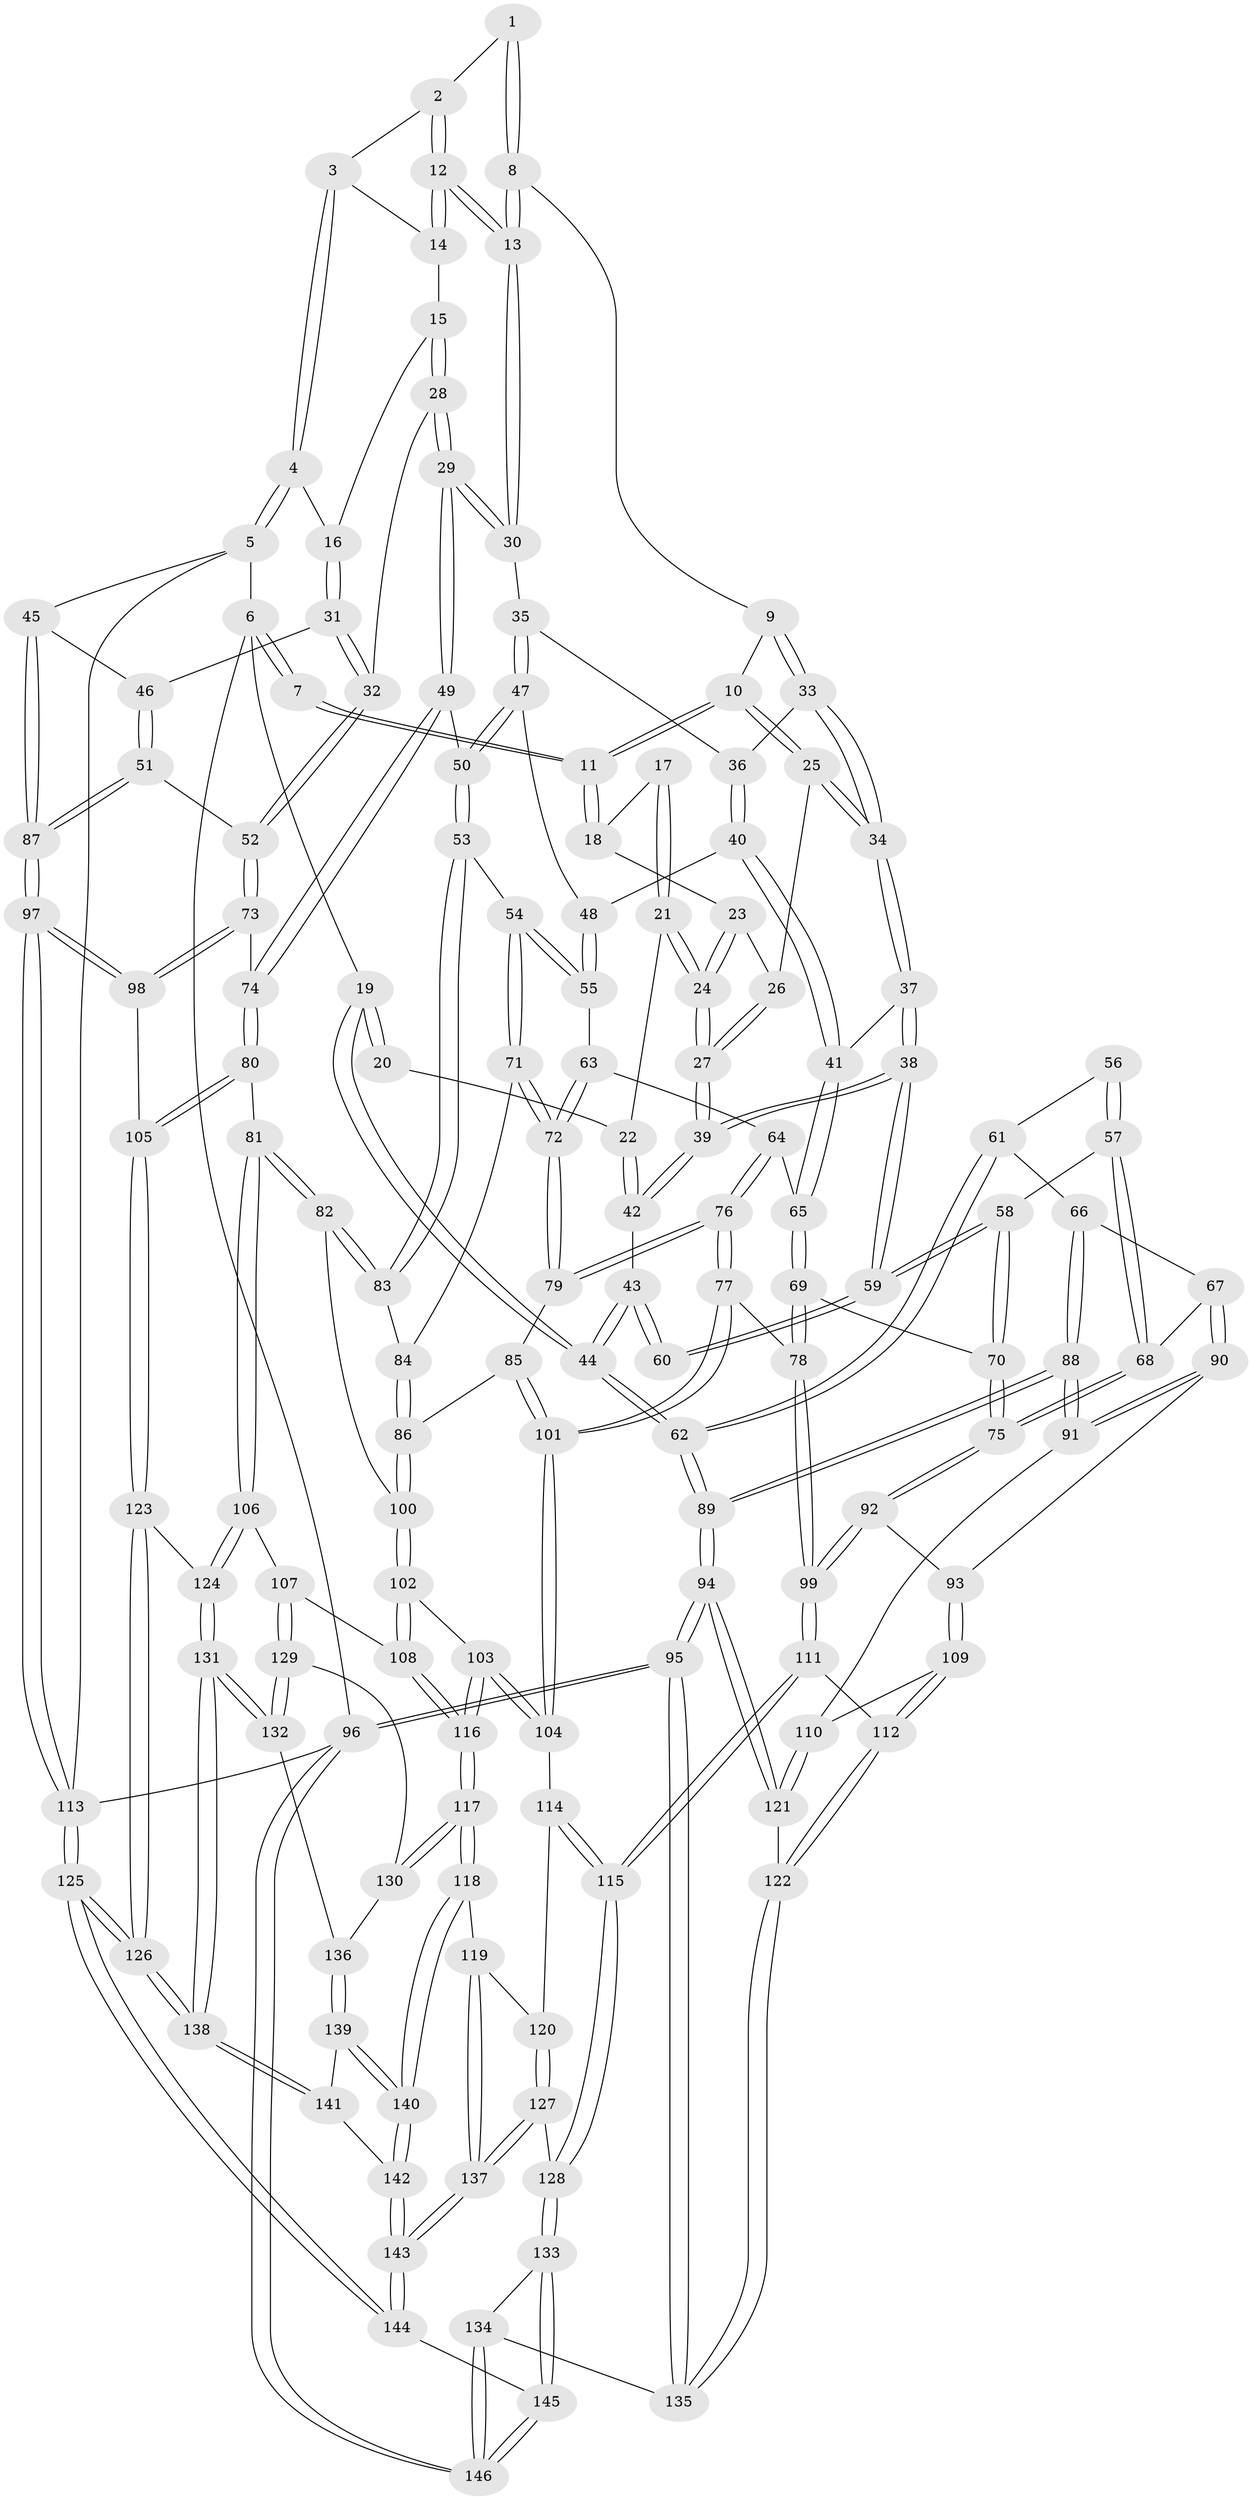 // coarse degree distribution, {3: 0.16304347826086957, 4: 0.391304347826087, 5: 0.33695652173913043, 6: 0.09782608695652174, 2: 0.010869565217391304}
// Generated by graph-tools (version 1.1) at 2025/24/03/03/25 07:24:38]
// undirected, 146 vertices, 362 edges
graph export_dot {
graph [start="1"]
  node [color=gray90,style=filled];
  1 [pos="+0.48384515873428496+0"];
  2 [pos="+0.4965748991713555+0"];
  3 [pos="+0.5771515369875279+0"];
  4 [pos="+1+0"];
  5 [pos="+1+0"];
  6 [pos="+0+0"];
  7 [pos="+0.3735605826014946+0"];
  8 [pos="+0.449817325520843+0.1604569792632388"];
  9 [pos="+0.4178838093487649+0.16835398791471515"];
  10 [pos="+0.32110798901442944+0.10568159544211819"];
  11 [pos="+0.3045381174898594+0.067776344208123"];
  12 [pos="+0.5572999712680435+0.17874379741502114"];
  13 [pos="+0.5548373222001859+0.18835200418327447"];
  14 [pos="+0.6764150027578396+0.0732582039650423"];
  15 [pos="+0.7536360811324859+0.1351509695091593"];
  16 [pos="+0.9277730904089345+0"];
  17 [pos="+0.1834682214824141+0.09182286551533576"];
  18 [pos="+0.2308789450199005+0.09902057350774163"];
  19 [pos="+0+0"];
  20 [pos="+0.07901957862360671+0.06224688465868428"];
  21 [pos="+0.1365069248162332+0.20845675932298005"];
  22 [pos="+0.12496313883326265+0.20397844131832513"];
  23 [pos="+0.2294848807702258+0.10282490770806087"];
  24 [pos="+0.1406933873964056+0.2106180776326353"];
  25 [pos="+0.30309257485433666+0.1843761242525113"];
  26 [pos="+0.2198046398592651+0.19112969112432024"];
  27 [pos="+0.18506533918101606+0.2515558555444891"];
  28 [pos="+0.7442819127647896+0.3013315399890773"];
  29 [pos="+0.7270268379110153+0.31149803486517"];
  30 [pos="+0.5631038774812228+0.20924322612588592"];
  31 [pos="+0.8731058016534987+0.26353602239936247"];
  32 [pos="+0.8079106991532702+0.305033888203047"];
  33 [pos="+0.40702876978054653+0.21137026389279573"];
  34 [pos="+0.30269123330381076+0.23115612834910418"];
  35 [pos="+0.49534417424412847+0.2786153181387536"];
  36 [pos="+0.408523496642944+0.2231345285508445"];
  37 [pos="+0.2745029881462021+0.318527574111814"];
  38 [pos="+0.22288652747052926+0.3271733897084785"];
  39 [pos="+0.21754429247677404+0.31917684517194983"];
  40 [pos="+0.36553899228727893+0.3355031285289694"];
  41 [pos="+0.3449154575129318+0.34525561077347294"];
  42 [pos="+0+0.25724028863981396"];
  43 [pos="+0+0.27203495305782316"];
  44 [pos="+0+0.23604927935040254"];
  45 [pos="+1+0.11974844235505352"];
  46 [pos="+1+0.23997443718768446"];
  47 [pos="+0.4778883978403365+0.316794497500255"];
  48 [pos="+0.4709503169705908+0.32896965059742905"];
  49 [pos="+0.720550115729731+0.3249921811531069"];
  50 [pos="+0.7058007380195896+0.3392346704201837"];
  51 [pos="+0.9447073970347623+0.42670811131669784"];
  52 [pos="+0.9306743482714649+0.42441318538065487"];
  53 [pos="+0.702981095120213+0.3421801548027804"];
  54 [pos="+0.6400839642332369+0.3836125013752227"];
  55 [pos="+0.5108451829422435+0.39149546747978864"];
  56 [pos="+0.0396047263889265+0.3515931976517294"];
  57 [pos="+0.1695559949358275+0.39940861547851764"];
  58 [pos="+0.20612952244271912+0.3617606190956168"];
  59 [pos="+0.2181275171348472+0.33391944601294404"];
  60 [pos="+0.019151041495173785+0.3251829692001755"];
  61 [pos="+0.06260778999751407+0.4132406076080487"];
  62 [pos="+0+0.4320085717485531"];
  63 [pos="+0.5054751632527723+0.4037747812442601"];
  64 [pos="+0.37866474411286855+0.4271241310227755"];
  65 [pos="+0.36181777127751114+0.4096345746796241"];
  66 [pos="+0.09087830136335848+0.45068402364887206"];
  67 [pos="+0.09630768527247162+0.45235273873602083"];
  68 [pos="+0.1633613423953291+0.4087721716633174"];
  69 [pos="+0.286966130188715+0.49988748082753964"];
  70 [pos="+0.2739251063450111+0.4989566790277784"];
  71 [pos="+0.612587910983119+0.44789417504724854"];
  72 [pos="+0.4974611156031415+0.4581575233038225"];
  73 [pos="+0.8971716160588532+0.4679068035019719"];
  74 [pos="+0.7984627205987741+0.5293325732276611"];
  75 [pos="+0.20379217464687585+0.5490100914055954"];
  76 [pos="+0.42565080998384025+0.5116589577334938"];
  77 [pos="+0.4083875232501168+0.5782086320960615"];
  78 [pos="+0.37133970042725767+0.5771649494022268"];
  79 [pos="+0.4950828836226125+0.468312953917781"];
  80 [pos="+0.7792570925518371+0.623155921297883"];
  81 [pos="+0.7788370396584865+0.6233105020522824"];
  82 [pos="+0.6827840109451042+0.5597737176983449"];
  83 [pos="+0.6837391942463721+0.5294248773104588"];
  84 [pos="+0.6115741172072336+0.4509354048761956"];
  85 [pos="+0.5688301541550864+0.5198488361054951"];
  86 [pos="+0.5826064797453435+0.5226659930994126"];
  87 [pos="+1+0.5184417280099451"];
  88 [pos="+0+0.5218173996499849"];
  89 [pos="+0+0.5175609871259363"];
  90 [pos="+0.1031491425095599+0.5339784468635612"];
  91 [pos="+0+0.5692159203992184"];
  92 [pos="+0.19632754088912968+0.5626584714135507"];
  93 [pos="+0.15666230415842106+0.5778095570115613"];
  94 [pos="+0+0.7890256159989638"];
  95 [pos="+0+1"];
  96 [pos="+0+1"];
  97 [pos="+1+0.6652276923032249"];
  98 [pos="+0.9157783719426104+0.6423131127537258"];
  99 [pos="+0.28041357056590205+0.6319928333747662"];
  100 [pos="+0.6043370144272189+0.5556493295115315"];
  101 [pos="+0.4295101311972712+0.6032913352744584"];
  102 [pos="+0.5657565240879763+0.6418304666827321"];
  103 [pos="+0.5166478707799526+0.6579850369219002"];
  104 [pos="+0.43670075931086794+0.6177220475185573"];
  105 [pos="+0.8659839341511837+0.6477619926602461"];
  106 [pos="+0.7301628332112026+0.6865852129256775"];
  107 [pos="+0.6973717126543764+0.7090733144357605"];
  108 [pos="+0.6349306141737784+0.6845116159677106"];
  109 [pos="+0.12988762555045105+0.6470099135934222"];
  110 [pos="+0.08215723501905713+0.666836618542828"];
  111 [pos="+0.2644112542825812+0.731533310222495"];
  112 [pos="+0.17189213833149486+0.6884023781928374"];
  113 [pos="+1+1"];
  114 [pos="+0.4075547560095136+0.676941745114261"];
  115 [pos="+0.26690958265477394+0.7370785969368305"];
  116 [pos="+0.5198237222097254+0.788743798402254"];
  117 [pos="+0.5190119048995503+0.796872826221866"];
  118 [pos="+0.5141433792112501+0.8044880255497772"];
  119 [pos="+0.47341870022380816+0.7943748941142563"];
  120 [pos="+0.41621385678616707+0.7505757998745368"];
  121 [pos="+0.02699902022910733+0.7756607134270759"];
  122 [pos="+0.0983123664230556+0.8273338423280057"];
  123 [pos="+0.8624250895665082+0.7390927396621025"];
  124 [pos="+0.8135063809076175+0.8126172837302037"];
  125 [pos="+1+1"];
  126 [pos="+1+1"];
  127 [pos="+0.2728422553603686+0.812449623510977"];
  128 [pos="+0.27224237221653236+0.8121729036895574"];
  129 [pos="+0.6935980293455738+0.7197370345761552"];
  130 [pos="+0.5731609822192537+0.7855634806483315"];
  131 [pos="+0.8208171098848155+0.932075056639191"];
  132 [pos="+0.6935766360024049+0.8087259905175269"];
  133 [pos="+0.18432886472339888+0.8630161357044729"];
  134 [pos="+0.13155575330624+0.861222060689194"];
  135 [pos="+0.12932420525868527+0.8604052345333085"];
  136 [pos="+0.6633816219306847+0.8284363736277671"];
  137 [pos="+0.32992549333635796+0.8619748904514414"];
  138 [pos="+0.83903194326275+0.9700763227787047"];
  139 [pos="+0.6467655463681261+0.8494213001430627"];
  140 [pos="+0.5303390979398332+0.9135888424807174"];
  141 [pos="+0.697461024716246+0.9382227440053141"];
  142 [pos="+0.5247503085059935+0.944424298684539"];
  143 [pos="+0.4519702747230266+1"];
  144 [pos="+0.4393088099610306+1"];
  145 [pos="+0.2972677729440917+1"];
  146 [pos="+0.07596238090585104+1"];
  1 -- 2;
  1 -- 8;
  1 -- 8;
  2 -- 3;
  2 -- 12;
  2 -- 12;
  3 -- 4;
  3 -- 4;
  3 -- 14;
  4 -- 5;
  4 -- 5;
  4 -- 16;
  5 -- 6;
  5 -- 45;
  5 -- 113;
  6 -- 7;
  6 -- 7;
  6 -- 19;
  6 -- 96;
  7 -- 11;
  7 -- 11;
  8 -- 9;
  8 -- 13;
  8 -- 13;
  9 -- 10;
  9 -- 33;
  9 -- 33;
  10 -- 11;
  10 -- 11;
  10 -- 25;
  10 -- 25;
  11 -- 18;
  11 -- 18;
  12 -- 13;
  12 -- 13;
  12 -- 14;
  12 -- 14;
  13 -- 30;
  13 -- 30;
  14 -- 15;
  15 -- 16;
  15 -- 28;
  15 -- 28;
  16 -- 31;
  16 -- 31;
  17 -- 18;
  17 -- 21;
  17 -- 21;
  18 -- 23;
  19 -- 20;
  19 -- 20;
  19 -- 44;
  19 -- 44;
  20 -- 22;
  21 -- 22;
  21 -- 24;
  21 -- 24;
  22 -- 42;
  22 -- 42;
  23 -- 24;
  23 -- 24;
  23 -- 26;
  24 -- 27;
  24 -- 27;
  25 -- 26;
  25 -- 34;
  25 -- 34;
  26 -- 27;
  26 -- 27;
  27 -- 39;
  27 -- 39;
  28 -- 29;
  28 -- 29;
  28 -- 32;
  29 -- 30;
  29 -- 30;
  29 -- 49;
  29 -- 49;
  30 -- 35;
  31 -- 32;
  31 -- 32;
  31 -- 46;
  32 -- 52;
  32 -- 52;
  33 -- 34;
  33 -- 34;
  33 -- 36;
  34 -- 37;
  34 -- 37;
  35 -- 36;
  35 -- 47;
  35 -- 47;
  36 -- 40;
  36 -- 40;
  37 -- 38;
  37 -- 38;
  37 -- 41;
  38 -- 39;
  38 -- 39;
  38 -- 59;
  38 -- 59;
  39 -- 42;
  39 -- 42;
  40 -- 41;
  40 -- 41;
  40 -- 48;
  41 -- 65;
  41 -- 65;
  42 -- 43;
  43 -- 44;
  43 -- 44;
  43 -- 60;
  43 -- 60;
  44 -- 62;
  44 -- 62;
  45 -- 46;
  45 -- 87;
  45 -- 87;
  46 -- 51;
  46 -- 51;
  47 -- 48;
  47 -- 50;
  47 -- 50;
  48 -- 55;
  48 -- 55;
  49 -- 50;
  49 -- 74;
  49 -- 74;
  50 -- 53;
  50 -- 53;
  51 -- 52;
  51 -- 87;
  51 -- 87;
  52 -- 73;
  52 -- 73;
  53 -- 54;
  53 -- 83;
  53 -- 83;
  54 -- 55;
  54 -- 55;
  54 -- 71;
  54 -- 71;
  55 -- 63;
  56 -- 57;
  56 -- 57;
  56 -- 61;
  57 -- 58;
  57 -- 68;
  57 -- 68;
  58 -- 59;
  58 -- 59;
  58 -- 70;
  58 -- 70;
  59 -- 60;
  59 -- 60;
  61 -- 62;
  61 -- 62;
  61 -- 66;
  62 -- 89;
  62 -- 89;
  63 -- 64;
  63 -- 72;
  63 -- 72;
  64 -- 65;
  64 -- 76;
  64 -- 76;
  65 -- 69;
  65 -- 69;
  66 -- 67;
  66 -- 88;
  66 -- 88;
  67 -- 68;
  67 -- 90;
  67 -- 90;
  68 -- 75;
  68 -- 75;
  69 -- 70;
  69 -- 78;
  69 -- 78;
  70 -- 75;
  70 -- 75;
  71 -- 72;
  71 -- 72;
  71 -- 84;
  72 -- 79;
  72 -- 79;
  73 -- 74;
  73 -- 98;
  73 -- 98;
  74 -- 80;
  74 -- 80;
  75 -- 92;
  75 -- 92;
  76 -- 77;
  76 -- 77;
  76 -- 79;
  76 -- 79;
  77 -- 78;
  77 -- 101;
  77 -- 101;
  78 -- 99;
  78 -- 99;
  79 -- 85;
  80 -- 81;
  80 -- 105;
  80 -- 105;
  81 -- 82;
  81 -- 82;
  81 -- 106;
  81 -- 106;
  82 -- 83;
  82 -- 83;
  82 -- 100;
  83 -- 84;
  84 -- 86;
  84 -- 86;
  85 -- 86;
  85 -- 101;
  85 -- 101;
  86 -- 100;
  86 -- 100;
  87 -- 97;
  87 -- 97;
  88 -- 89;
  88 -- 89;
  88 -- 91;
  88 -- 91;
  89 -- 94;
  89 -- 94;
  90 -- 91;
  90 -- 91;
  90 -- 93;
  91 -- 110;
  92 -- 93;
  92 -- 99;
  92 -- 99;
  93 -- 109;
  93 -- 109;
  94 -- 95;
  94 -- 95;
  94 -- 121;
  94 -- 121;
  95 -- 96;
  95 -- 96;
  95 -- 135;
  95 -- 135;
  96 -- 146;
  96 -- 146;
  96 -- 113;
  97 -- 98;
  97 -- 98;
  97 -- 113;
  97 -- 113;
  98 -- 105;
  99 -- 111;
  99 -- 111;
  100 -- 102;
  100 -- 102;
  101 -- 104;
  101 -- 104;
  102 -- 103;
  102 -- 108;
  102 -- 108;
  103 -- 104;
  103 -- 104;
  103 -- 116;
  103 -- 116;
  104 -- 114;
  105 -- 123;
  105 -- 123;
  106 -- 107;
  106 -- 124;
  106 -- 124;
  107 -- 108;
  107 -- 129;
  107 -- 129;
  108 -- 116;
  108 -- 116;
  109 -- 110;
  109 -- 112;
  109 -- 112;
  110 -- 121;
  110 -- 121;
  111 -- 112;
  111 -- 115;
  111 -- 115;
  112 -- 122;
  112 -- 122;
  113 -- 125;
  113 -- 125;
  114 -- 115;
  114 -- 115;
  114 -- 120;
  115 -- 128;
  115 -- 128;
  116 -- 117;
  116 -- 117;
  117 -- 118;
  117 -- 118;
  117 -- 130;
  117 -- 130;
  118 -- 119;
  118 -- 140;
  118 -- 140;
  119 -- 120;
  119 -- 137;
  119 -- 137;
  120 -- 127;
  120 -- 127;
  121 -- 122;
  122 -- 135;
  122 -- 135;
  123 -- 124;
  123 -- 126;
  123 -- 126;
  124 -- 131;
  124 -- 131;
  125 -- 126;
  125 -- 126;
  125 -- 144;
  125 -- 144;
  126 -- 138;
  126 -- 138;
  127 -- 128;
  127 -- 137;
  127 -- 137;
  128 -- 133;
  128 -- 133;
  129 -- 130;
  129 -- 132;
  129 -- 132;
  130 -- 136;
  131 -- 132;
  131 -- 132;
  131 -- 138;
  131 -- 138;
  132 -- 136;
  133 -- 134;
  133 -- 145;
  133 -- 145;
  134 -- 135;
  134 -- 146;
  134 -- 146;
  136 -- 139;
  136 -- 139;
  137 -- 143;
  137 -- 143;
  138 -- 141;
  138 -- 141;
  139 -- 140;
  139 -- 140;
  139 -- 141;
  140 -- 142;
  140 -- 142;
  141 -- 142;
  142 -- 143;
  142 -- 143;
  143 -- 144;
  143 -- 144;
  144 -- 145;
  145 -- 146;
  145 -- 146;
}
